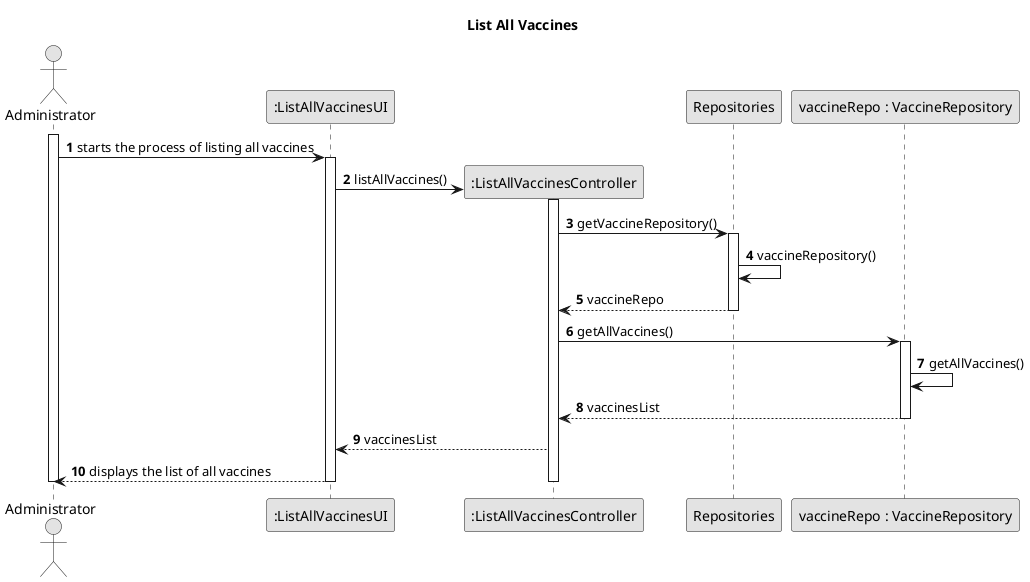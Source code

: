 @startuml
skinparam monochrome true
skinparam packageStyle rectangle
skinparam shadowing false

title List All Vaccines

autonumber

actor Administrator
participant ":ListAllVaccinesUI" as ui
participant ":ListAllVaccinesController" as ctrl
participant Repositories
participant "vaccineRepo : VaccineRepository" as vaccineRepo

activate Administrator

    Administrator -> ui : starts the process of listing all vaccines
    activate ui
        ui -> ctrl** : listAllVaccines()
        activate ctrl
            ctrl -> Repositories : getVaccineRepository()
            activate Repositories
                Repositories -> Repositories : vaccineRepository()
                Repositories-->ctrl : vaccineRepo
            deactivate Repositories
            ctrl -> vaccineRepo : getAllVaccines()
            activate vaccineRepo
                vaccineRepo -> vaccineRepo : getAllVaccines()
                vaccineRepo --> ctrl : vaccinesList
            deactivate vaccineRepo
            ctrl --> ui : vaccinesList
            ui --> Administrator : displays the list of all vaccines
        deactivate ctrl
    deactivate ui

deactivate Administrator

@enduml

